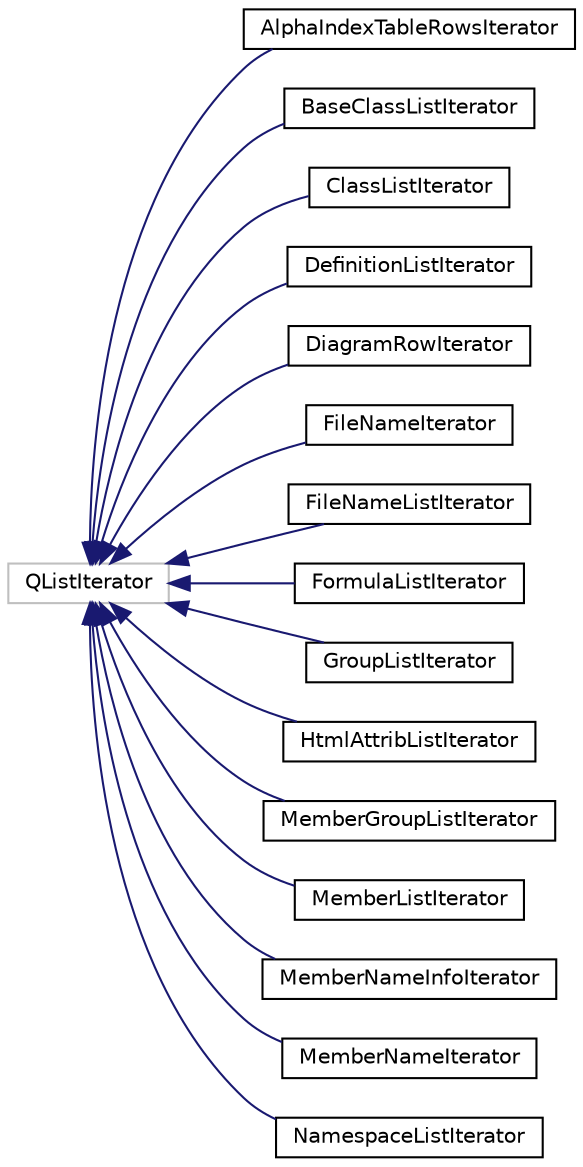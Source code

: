 digraph "Graphical Class Hierarchy"
{
 // INTERACTIVE_SVG=YES
  edge [fontname="Helvetica",fontsize="10",labelfontname="Helvetica",labelfontsize="10"];
  node [fontname="Helvetica",fontsize="10",shape=record];
  rankdir="LR";
  Node355 [label="QListIterator",height=0.2,width=0.4,color="grey75", fillcolor="white", style="filled"];
  Node355 -> Node0 [dir="back",color="midnightblue",fontsize="10",style="solid",fontname="Helvetica"];
  Node0 [label="AlphaIndexTableRowsIterator",height=0.2,width=0.4,color="black", fillcolor="white", style="filled",URL="$d6/d7d/class_alpha_index_table_rows_iterator.html",tooltip="Iterator for the cells in a row of the alphabetical class index. "];
  Node355 -> Node357 [dir="back",color="midnightblue",fontsize="10",style="solid",fontname="Helvetica"];
  Node357 [label="BaseClassListIterator",height=0.2,width=0.4,color="black", fillcolor="white", style="filled",URL="$df/dc5/class_base_class_list_iterator.html",tooltip="Iterator for a list of base classes. "];
  Node355 -> Node358 [dir="back",color="midnightblue",fontsize="10",style="solid",fontname="Helvetica"];
  Node358 [label="ClassListIterator",height=0.2,width=0.4,color="black", fillcolor="white", style="filled",URL="$d4/dd1/class_class_list_iterator.html",tooltip="An iterator for ClassDef objects in a ClassList. "];
  Node355 -> Node359 [dir="back",color="midnightblue",fontsize="10",style="solid",fontname="Helvetica"];
  Node359 [label="DefinitionListIterator",height=0.2,width=0.4,color="black", fillcolor="white", style="filled",URL="$d2/d0b/class_definition_list_iterator.html",tooltip="An iterator for Definition objects in a DefinitionList. "];
  Node355 -> Node360 [dir="back",color="midnightblue",fontsize="10",style="solid",fontname="Helvetica"];
  Node360 [label="DiagramRowIterator",height=0.2,width=0.4,color="black", fillcolor="white", style="filled",URL="$dd/d0b/class_diagram_row_iterator.html",tooltip="Class representing iterator for the rows in the built-in class diagram. "];
  Node355 -> Node361 [dir="back",color="midnightblue",fontsize="10",style="solid",fontname="Helvetica"];
  Node361 [label="FileNameIterator",height=0.2,width=0.4,color="black", fillcolor="white", style="filled",URL="$d0/d01/class_file_name_iterator.html",tooltip="Iterator for FileDef objects in a FileName list. "];
  Node355 -> Node362 [dir="back",color="midnightblue",fontsize="10",style="solid",fontname="Helvetica"];
  Node362 [label="FileNameListIterator",height=0.2,width=0.4,color="black", fillcolor="white", style="filled",URL="$db/d32/class_file_name_list_iterator.html",tooltip="Iterator for FileName objects in a FileNameList. "];
  Node355 -> Node363 [dir="back",color="midnightblue",fontsize="10",style="solid",fontname="Helvetica"];
  Node363 [label="FormulaListIterator",height=0.2,width=0.4,color="black", fillcolor="white", style="filled",URL="$d0/d60/class_formula_list_iterator.html",tooltip="Iterator for Formula objects in a FormulaList. "];
  Node355 -> Node364 [dir="back",color="midnightblue",fontsize="10",style="solid",fontname="Helvetica"];
  Node364 [label="GroupListIterator",height=0.2,width=0.4,color="black", fillcolor="white", style="filled",URL="$df/dc4/class_group_list_iterator.html",tooltip="An iterator for GroupDef objects in a GroupList. "];
  Node355 -> Node365 [dir="back",color="midnightblue",fontsize="10",style="solid",fontname="Helvetica"];
  Node365 [label="HtmlAttribListIterator",height=0.2,width=0.4,color="black", fillcolor="white", style="filled",URL="$d6/dfa/class_html_attrib_list_iterator.html",tooltip="Html attribute list iterator. "];
  Node355 -> Node366 [dir="back",color="midnightblue",fontsize="10",style="solid",fontname="Helvetica"];
  Node366 [label="MemberGroupListIterator",height=0.2,width=0.4,color="black", fillcolor="white", style="filled",URL="$db/d7e/class_member_group_list_iterator.html",tooltip="An iterator for MemberGroup objects in a MemberGroupList. "];
  Node355 -> Node367 [dir="back",color="midnightblue",fontsize="10",style="solid",fontname="Helvetica"];
  Node367 [label="MemberListIterator",height=0.2,width=0.4,color="black", fillcolor="white", style="filled",URL="$d0/d3c/class_member_list_iterator.html",tooltip="An iterator for MemberDef objects in a MemberList. "];
  Node355 -> Node368 [dir="back",color="midnightblue",fontsize="10",style="solid",fontname="Helvetica"];
  Node368 [label="MemberNameInfoIterator",height=0.2,width=0.4,color="black", fillcolor="white", style="filled",URL="$d2/d1b/class_member_name_info_iterator.html",tooltip="Iterator for MemberInfo objects in a MemberNameInfo list. "];
  Node355 -> Node369 [dir="back",color="midnightblue",fontsize="10",style="solid",fontname="Helvetica"];
  Node369 [label="MemberNameIterator",height=0.2,width=0.4,color="black", fillcolor="white", style="filled",URL="$df/d28/class_member_name_iterator.html",tooltip="Iterator for MemberDef objects in a MemberName list. "];
  Node355 -> Node370 [dir="back",color="midnightblue",fontsize="10",style="solid",fontname="Helvetica"];
  Node370 [label="NamespaceListIterator",height=0.2,width=0.4,color="black", fillcolor="white", style="filled",URL="$d7/d5a/class_namespace_list_iterator.html",tooltip="An iterator for NamespaceDef objects in a NamespaceList. "];
}
